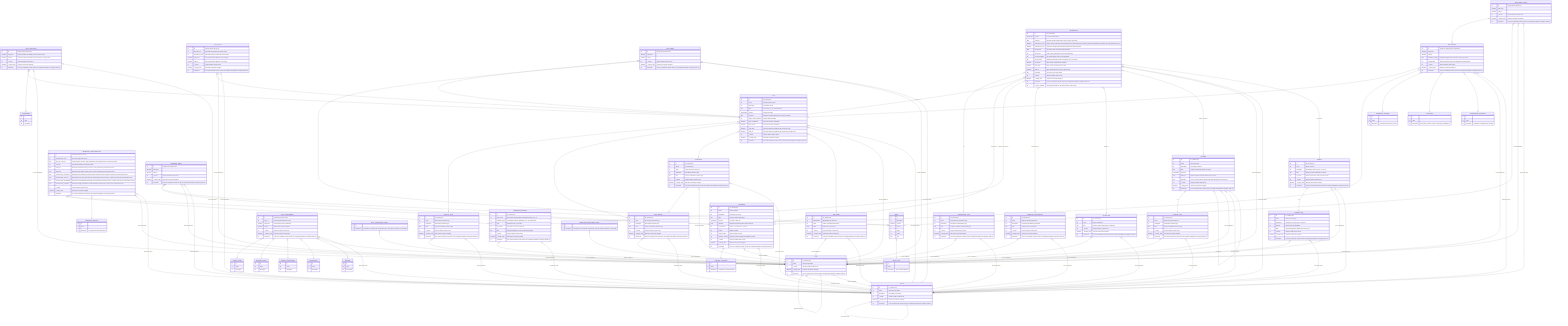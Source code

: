 erDiagram
    OBSERVATION_TYPE{
        int id "ID / primary key"
        str name "Short name for observation type"
        str description "Description of observation type"
        dict links "Link(s) to definition of observation type"
        int _version "Version number of this record"
        datetime _change_date "Date this record was changed"
        str comments "Free text comments on this record, for example description of changes made etc"
    }
    FACILITY_TYPE{
        int id "ID / primary key"
        str name "Short name for feature type"
        str description "Description of feature type"
        dict links "Link(s) to definition of feature type"
        int _version "Version number of this record"
        datetime _change_date "Date this record was changed"
        str comments "Free text comments on this record, for example description of changes made etc"
    }
    FEATURE_TYPE{
        int id "ID / primary key"
        str name "Short name for feature type"
        str description "Description of feature type"
        dict links "Link(s) to definition of feature type"
        int _version "Version number of this record"
        datetime _change_date "Date this record was changed"
        str comments "Free text comments on this record, for example description of changes made etc"
    }
    WMO_REGION{
        int id "ID / primary key"
        str name "Short name for feature type"
        str description "Description of feature type"
        dict links "Link(s) to definition of feature type"
        int _version "Version number of this record"
        datetime _change_date "Date this record was changed"
        str comments "Free text comments on this record, for example description of changes made etc"
    }
    TERRITORY{
        int id "ID / primary key"
        str ISO3c "ID / primary key"
        str name "Short name for feature type"
        str description "Description of feature type"
        dict links "Link(s) to definition of feature type"
        int _version "Version number of this record"
        datetime _change_date "Date this record was changed"
        str comments "Free text comments on this record, for example description of changes made etc"
    }
    OBSERVED_PROPERTY{
        int id "ID / primary key"
        str short_name "Short name representation of observed property, e.g. 'at'"
        str standard_name "CF standard name (if applicable), e.g. 'air_temperature'"
        str units "Canonical units, e.g. 'Kelvin'"
        str description "Description of observed property"
        dict links "Link(s) to definition / source of observed property"
        int _version "Version number of this record"
        datetime _change_date "Date this record was changed"
        str comments "Free text comments on this record, for example description of changes made etc"
    }
    OBSERVING_PROCEDURE{
        int id "ID / primary key"
        str name "Name of observing procedure"
        str description "Description of observing procedure"
        dict links "Link(s) to further information"
        int _version "Version number of this record"
        datetime _change_date "Date this record was changed"
        str comments "Free text comments on this record, for example description of changes made etc"
    }
    STATUS{
        int id "ID / primary key"
        str name "Short name for status"
        str description "Description of the status"
        int _version "Version number of this record"
        datetime _change_date "Date this record was changed"
        str comments "Free text comments on this record, for example description of changes made etc"
    }
    TIME_ZONE{
        int id "ID / primary key"
        str abbreviation "Abbreviation for time zone"
        str name "Name / description of timezone"
        float offset "Offset from UTC (hours)"
        int _version "Version number of this record"
        datetime _change_date "Date this record was changed"
        str comments "Free text comments on this record, for example description of changes made etc"
    }
    SOURCE_TYPE{
        str id "ID / primary key"
        str name "Name of source type"
        str description "Description of source type, e.g. file etc"
        str scheme "IANA scheme (if applicable)"
        str links "Links proviing further definition of source type"
        int _version "Version number of this record"
        datetime _change_date "Date this record was changed"
        str comments "Free text comments on this record, for example description of changes made etc"
    }
    USER{
        str id "ID / primary key"
        str name "Name of user/agent"
        int _version "Version number of this record"
        datetime _change_date "Date this record was changed"
        str comments "Free text comments on this record, for example description of changes made etc"
    }
    MEDIA{
        str id ""
        str description ""
        datetime created ""
        str creator ""
        int rights ""
        str source ""
        blob data ""
    }
    MEDIA_TYPE{
        int id ""
        int name ""
        str description "Type of media uploaded"
    }
    HOST{
        str id "ID / primary key"
        str name "Preferred name of host"
        str description "Description of host"
        dict links "URI to host, e.g. to OSCAR/Surface"
        Geography location "Location of station"
        float elevation "Elevation of station above mean sea level in meters"
        str wigos_station_identifier "WIGOS station identifier"
        datetime date_established "Date host was first established"
        datetime date_closed "Date host was first established"
        datetime valid_from "Date from which the details for this record are valid"
        datetime valid_to "Date after which the details for this record are no longer valid"
        int _version "Version number of this record"
        datetime _change_date "Date this record was changed"
        str comments "Free text comments on this record, for example description of changes made etc"
    }
    HOST_ENVIRONMENT{
        str id "Primary key for this record"
        str host_id "Host associated with this record"
        datetime valid_from "Date the this record is valid from"
        datetime valid_to "date that this record is valid to"
        int _version "Version number of this record"
        datetime _change_date "Date this record was changed"
        str comments "Free text comments on this record, for example description of changes made etc"
    }
    CLIMATE_ZONE{
        int id ""
        str name ""
        str description ""
    }
    SURFACE_COVER{
        int id ""
        str name ""
        str description ""
    }
    SURFACE_ROUGHNESS{
        int id ""
        str name ""
        str description ""
    }
    TOPOGRAPHY{
        int id ""
        str name ""
        str description ""
    }
    SEASON{
        int id ""
        str name ""
        str description ""
    }
    HOST_AFFILIATION{
        str id "Primary key for this record"
        datetime valid_from "Date from which the details for this record are valid"
        datetime valid_to "Date after which the details for this record are no longer valid"
        int _version "Version number of this record"
        datetime _change_date "Date this record was changed"
        str comments "Free text comments on this record, for example description of changes made etc"
    }
    PROGRAMME{
        int id ""
        str name ""
        str description ""
    }
    HOST_ALIAS{
        str id "Primary key for this record"
        str alternative_id "Alternative ID by which the host is known"
        str alternative_name "Alternative name by which the host is known"
        datetime valid_from "Date the alternative id/name was used from"
        datetime valid_to "Date the alternative id/name was used to"
        int _version "Version number of this record"
        datetime _change_date "Date this record was changed"
        str comments "Free text comments on this record, for example description of changes made etc"
    }
    HOST_RESPONSIBLE_PARTY{
        int id ""
        str description "Description of role with this association. Note: this will be changed to a code table"
    }
    HOST_MEDIA{
        str id "Primary key for this record"
        datetime valid_from ""
        datetime valid_to ""
        int _version "Version number of this record"
        datetime _change_date "Date this record was changed"
        str comments "Free text comments on this record, for example description of changes made etc"
    }
    OBSERVER{
        str id "ID / primary key"
        str name "Name of sensor"
        str description "Description of sensor"
        dict links "Link(s) to further information"
        Geography location "Location of observer"
        float elevation "Elevation of observer above mean sea level"
        str manufacturer "Make, or manufacturer, of sensor"
        str model "Model of sensor"
        str serial_number "Serial number of sensor"
        str firmware_version "Firmware version of software installed in sensor"
        int _version "Version number of this record"
        datetime _change_date "Date this record was changed"
        str comments "Free text comments on this record, for example description of changes made etc"
    }
    CONTROL_SCHEDULE{
        int id ""
        int name ""
        str description "Description of control schedule"
    }
    OBSERVER_CHARACTERISTICS{
        str id "Primary key for this record"
        int measurement_units "The units used in this record"
        float drift_per_unit_time "Sensor drift per unit time, units specified by measurement units, unit time by unit time"
        int unit_time "Unit time for drift per unit time (seconds)"
        float valid_min "Minimum observable value by sensor, in units specificed by measurement units"
        float valid_max "Maximum observable value by sensor, in units specificed by measurement units"
        float measurement_uncertainty "Measurement uncertainty for measurements from this sensor, 2 sigma. Units as per measuremenet units"
        float measurement_accuracy "Measurement accuracy (trueness) for measurements from this sensor, 2 sigma. Units as per measuremenet units"
        float measurement_repeatability "Measurement repeatability (precision) for measurements from this sensor, 2 sigma. Units as per measuremenet units"
        float measurement_resolution "Minimum change detectable for measurements from this sensor. Units as per measurement units"
        int _version "Version number of this record"
        datetime _change_date "Date this record was changed"
        str comments "Free text comments on this record, for example description of changes made etc"
    }
    OBSERVING_METHOD{
        int id ""
        int name ""
        str description "Description of observing method"
    }
    OBSERVER_RESPONSIBLE_PARTY{
        int id ""
        str description "Description of role with this association. Note: this will be changed to a code table"
    }
    OBSERVER_MEDIA{
        str id "Primary key for this record"
        datetime valid_from ""
        datetime valid_to ""
        int _version "Version number of this record"
        datetime _change_date "Date this record was changed"
        str comments "Free text comments on this record, for example description of changes made etc"
    }
    COLLECTION{
        str id "ID / primary key"
        str name "Name of collection"
        dict links "Link(s) to further information on collection"
        int _version "Version number of this record"
        datetime _change_date "Date this record was changed"
        str comments "Free text comments on this record, for example description of changes made etc"
    }
    FEATURE{
        str id "ID / primary key"
        str name "Name of feature"
        str description "Description of feature"
        dict links "Link(s) to further information on feature"
        Geography geometry ""
        float elevation "Meam elevation of feature above mean sea level"
        dict properties "Array of named values consistent with that defined for the feature type"
        int _version "Version number of this record"
        datetime _change_date "Date this record was changed"
        str comments "Free text comments on this record, for example description of changes made etc"
    }
    SOURCE{
        str id "ID / primary key"
        str name "Name of source"
        str description "Description of source type, e.g. file etc"
        dict links "Link(s) to further information on source"
        str processor "Name of processor used to ingest the data"
        int _version "Version number of this record"
        datetime _change_date "Date this record was changed"
        str comments "Free text comments on this record, for example description of changes made etc"
    }
    OBSERVATION{
        str id "ID / primary key"
        Geography location "Location of observation"
        float elevation "Elevation of observation above mean sea level (in meters)"
        datetime phenomenon_start "Start time of the phenomenon being observed or observing period, if missing assumed instantaneous with time given by phenomenon_end"
        datetime phenomenon_end "End time of the phenomenon being observed or observing period"
        float result_value "The value of the result in float representation"
        str result_uom "Units used to represent the value being observed"
        str result_description "str representation of the result if applicable"
        dict result_quality "JSON representation of the result quality, key / value pairs"
        datetime result_time "Time that the result became available"
        datetime valid_from "Time that the result starts to be valid"
        datetime valid_to "Time after which the result is no longer valid"
        dict parameter "List of key/ value pairs in dict"
        int _version "Version number of this record"
        datetime _change_date "Date this record was changed"
        str comments "Free text comments on this record, for example description of changes made etc"
        int _source_identifier "The original identifier for the record from the data source"
    }
    DEPLOYMENT{
        str id "Unique ID / primary key for deployment"
        datetime valid_from ""
        datetime valid_to ""
        float installation_height "Installation height above reference surface (in meters)"
        str configuration "Textual description of sensor installation and configuration"
        int _version "Version number of this record"
        datetime _change_date "Date this record was changed"
        str comments "Free text comments on this record, for example description of changes made etc"
    }
    MAINTENANCE_SCHEDULE{
        int id ""
        int name ""
        str description "Description of maintenance schedule"
    }
    EXPOSURE{
        int id ""
        int name ""
        str description "Description of sensor exposure according to WMO-No. 8"
    }
    REFERENCE_SURFACE{
        int id ""
        int name ""
        str description "Description of reference surface"
    }
    DEPLOYMENT_MEDIA{
        str id "Primary key for this record"
        datetime valid_from ""
        datetime valid_to ""
        int _version "Version number of this record"
        datetime _change_date "Date this record was changed"
        str comments "Free text comments on this record, for example description of changes made etc"
    }
    OBSERVATION_TYPE }o--||USER: "Record modified by"
    OBSERVATION_TYPE }o--||STATUS: "Record has status"
    FACILITY_TYPE }o--||USER: "Record modified by"
    FACILITY_TYPE }o--||STATUS: "Record has status"
    FEATURE_TYPE }o--||USER: "Record modified by"
    FEATURE_TYPE }o--||STATUS: "Record has status"
    WMO_REGION }o--||USER: "Record modified by"
    WMO_REGION }o--||STATUS: "Record has status"
    TERRITORY }o--o|WMO_REGION: ""
    TERRITORY }o--||USER: "Record modified by"
    TERRITORY }o--||STATUS: "Record has status"
    OBSERVED_PROPERTY }o--||USER: "Record modified by"
    OBSERVED_PROPERTY }o--||STATUS: "Record has status"
    OBSERVING_PROCEDURE }o--||USER: "Record modified by"
    OBSERVING_PROCEDURE }o--||STATUS: "Record has status"
    STATUS }o--||USER: "Record modified by"
    STATUS }o--||STATUS: "Record has status"
    TIME_ZONE }o--||USER: "Record modified by"
    TIME_ZONE }o--||STATUS: "Record has status"
    SOURCE_TYPE }o--||USER: "Record modified by"
    SOURCE_TYPE }o--||STATUS: "Record has status"
    USER }o--||USER: "Record modified by"
    USER }o--||STATUS: "Record has status"
    MEDIA }o--o|MEDIA_TYPE: ""
    HOST }o--o|FACILITY_TYPE: ""
    HOST }o--o|WMO_REGION: ""
    HOST }o--o|TERRITORY: ""
    HOST }o--o|TIME_ZONE: ""
    HOST }o--||USER: "Record modified by"
    HOST }o--||STATUS: "Record has status"
    HOST_ENVIRONMENT }o--o|CLIMATE_ZONE: ""
    HOST_ENVIRONMENT }o--o|SURFACE_COVER: ""
    HOST_ENVIRONMENT }o--o|SURFACE_ROUGHNESS: ""
    HOST_ENVIRONMENT }o--o|TOPOGRAPHY: ""
    HOST_ENVIRONMENT }o--o|SEASON: ""
    HOST_ENVIRONMENT }o--||USER: "Record modified by"
    HOST_ENVIRONMENT }o--||STATUS: "Record has status"
    HOST_AFFILIATION }o--||HOST: ""
    HOST_AFFILIATION }o--o|PROGRAMME: ""
    HOST_AFFILIATION }o--||USER: "Record modified by"
    HOST_AFFILIATION }o--||STATUS: "Record has status"
    HOST_ALIAS }o--||HOST: ""
    HOST_ALIAS }o--||USER: "Record modified by"
    HOST_ALIAS }o--||STATUS: "Record has status"
    HOST_RESPONSIBLE_PARTY }o--o|USER: ""
    HOST_MEDIA }o--o|HOST: ""
    HOST_MEDIA }o--o|MEDIA: ""
    HOST_MEDIA }o--||USER: "Record modified by"
    HOST_MEDIA }o--||STATUS: "Record has status"
    OBSERVER }o--o|CONTROL_SCHEDULE: ""
    OBSERVER }o--||USER: "Record modified by"
    OBSERVER }o--||STATUS: "Record has status"
    OBSERVER_CHARACTERISTICS }o--||OBSERVER: ""
    OBSERVER_CHARACTERISTICS }o--o|OBSERVED_PROPERTY: ""
    OBSERVER_CHARACTERISTICS }o--o|OBSERVING_METHOD: ""
    OBSERVER_CHARACTERISTICS }o--||USER: "Record modified by"
    OBSERVER_CHARACTERISTICS }o--||STATUS: "Record has status"
    OBSERVER_RESPONSIBLE_PARTY }o--o|USER: ""
    OBSERVER_MEDIA }o--o|OBSERVER: ""
    OBSERVER_MEDIA }o--o|MEDIA: ""
    OBSERVER_MEDIA }o--||USER: "Record modified by"
    OBSERVER_MEDIA }o--||STATUS: "Record has status"
    COLLECTION }o--||USER: "Record modified by"
    COLLECTION }o--||STATUS: "Record has status"
    FEATURE }o--||FEATURE_TYPE: "Is a"
    FEATURE }o--o|FEATURE: "Contained in "
    FEATURE }o--||USER: "Record modified by"
    FEATURE }o--||STATUS: "Record has status"
    SOURCE }o--||SOURCE_TYPE: "Is a"
    SOURCE }o--||USER: "Record modified by"
    SOURCE }o--||STATUS: "Record has status"
    OBSERVATION }o--o|OBSERVATION_TYPE: "Is a"
    OBSERVATION }o--||HOST: "Observed at"
    OBSERVATION }o--o|OBSERVER: "Observed by"
    OBSERVATION }o--||OBSERVED_PROPERTY: "Estimates / measures"
    OBSERVATION }o--o|OBSERVING_PROCEDURE: "Observed using"
    OBSERVATION }o--o|COLLECTION: "Belongs to"
    OBSERVATION }o--o|FEATURE: "Feature of interest"
    OBSERVATION }o--||USER: "Record modified by"
    OBSERVATION }o--||STATUS: "Record has status"
    OBSERVATION }o--||SOURCE: "Comes from"
    DEPLOYMENT }o--o|HOST: ""
    DEPLOYMENT }o--o|OBSERVER: ""
    DEPLOYMENT }o--o|REFERENCE_SURFACE: ""
    DEPLOYMENT }o--o|EXPOSURE: ""
    DEPLOYMENT }o--o|MAINTENANCE_SCHEDULE: ""
    DEPLOYMENT }o--||USER: "Record modified by"
    DEPLOYMENT }o--||STATUS: "Record has status"
    DEPLOYMENT_MEDIA }o--o|DEPLOYMENT: ""
    DEPLOYMENT_MEDIA }o--o|MEDIA: ""
    DEPLOYMENT_MEDIA }o--||USER: "Record modified by"
    DEPLOYMENT_MEDIA }o--||STATUS: "Record has status"